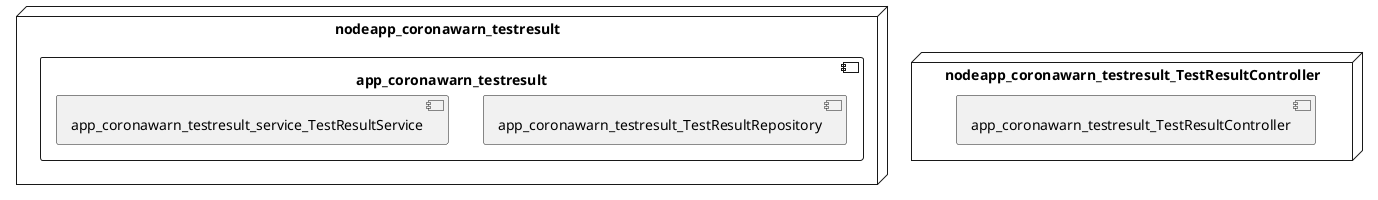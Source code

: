 @startuml
skinparam fixCircleLabelOverlapping true
skinparam componentStyle uml2
node nodeapp_coronawarn_testresult {
component app_coronawarn_testresult {
[app_coronawarn_testresult_TestResultRepository] [[corona-warn-app-cwa-testresult-server.system#_YtYVITeqEe-N1tBOkMPhzA]]
[app_coronawarn_testresult_service_TestResultService] [[corona-warn-app-cwa-testresult-server.system#_YtYVITeqEe-N1tBOkMPhzA]]
}
}
node nodeapp_coronawarn_testresult_TestResultController {
[app_coronawarn_testresult_TestResultController] [[corona-warn-app-cwa-testresult-server.system#_YtYVITeqEe-N1tBOkMPhzA]]
}

@enduml
